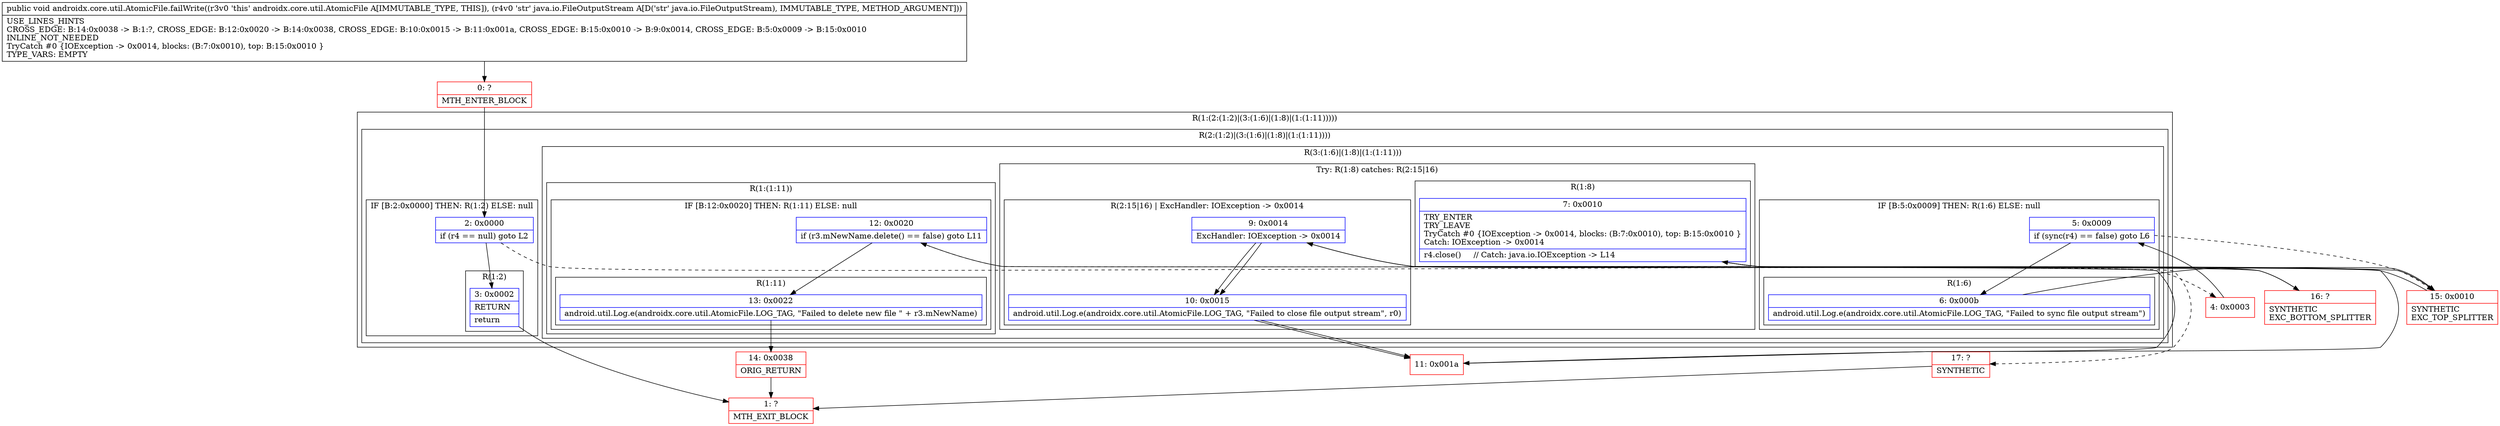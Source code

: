 digraph "CFG forandroidx.core.util.AtomicFile.failWrite(Ljava\/io\/FileOutputStream;)V" {
subgraph cluster_Region_1962720412 {
label = "R(1:(2:(1:2)|(3:(1:6)|(1:8)|(1:(1:11)))))";
node [shape=record,color=blue];
subgraph cluster_Region_1701031807 {
label = "R(2:(1:2)|(3:(1:6)|(1:8)|(1:(1:11))))";
node [shape=record,color=blue];
subgraph cluster_IfRegion_1901222531 {
label = "IF [B:2:0x0000] THEN: R(1:2) ELSE: null";
node [shape=record,color=blue];
Node_2 [shape=record,label="{2\:\ 0x0000|if (r4 == null) goto L2\l}"];
subgraph cluster_Region_1422345166 {
label = "R(1:2)";
node [shape=record,color=blue];
Node_3 [shape=record,label="{3\:\ 0x0002|RETURN\l|return\l}"];
}
}
subgraph cluster_Region_1162743190 {
label = "R(3:(1:6)|(1:8)|(1:(1:11)))";
node [shape=record,color=blue];
subgraph cluster_IfRegion_1026447895 {
label = "IF [B:5:0x0009] THEN: R(1:6) ELSE: null";
node [shape=record,color=blue];
Node_5 [shape=record,label="{5\:\ 0x0009|if (sync(r4) == false) goto L6\l}"];
subgraph cluster_Region_1590397299 {
label = "R(1:6)";
node [shape=record,color=blue];
Node_6 [shape=record,label="{6\:\ 0x000b|android.util.Log.e(androidx.core.util.AtomicFile.LOG_TAG, \"Failed to sync file output stream\")\l}"];
}
}
subgraph cluster_TryCatchRegion_813463639 {
label = "Try: R(1:8) catches: R(2:15|16)";
node [shape=record,color=blue];
subgraph cluster_Region_99348851 {
label = "R(1:8)";
node [shape=record,color=blue];
Node_7 [shape=record,label="{7\:\ 0x0010|TRY_ENTER\lTRY_LEAVE\lTryCatch #0 \{IOException \-\> 0x0014, blocks: (B:7:0x0010), top: B:15:0x0010 \}\lCatch: IOException \-\> 0x0014\l|r4.close()     \/\/ Catch: java.io.IOException \-\> L14\l}"];
}
subgraph cluster_Region_1255861563 {
label = "R(2:15|16) | ExcHandler: IOException \-\> 0x0014\l";
node [shape=record,color=blue];
Node_9 [shape=record,label="{9\:\ 0x0014|ExcHandler: IOException \-\> 0x0014\l}"];
Node_10 [shape=record,label="{10\:\ 0x0015|android.util.Log.e(androidx.core.util.AtomicFile.LOG_TAG, \"Failed to close file output stream\", r0)\l}"];
}
}
subgraph cluster_Region_1222141186 {
label = "R(1:(1:11))";
node [shape=record,color=blue];
subgraph cluster_IfRegion_456462990 {
label = "IF [B:12:0x0020] THEN: R(1:11) ELSE: null";
node [shape=record,color=blue];
Node_12 [shape=record,label="{12\:\ 0x0020|if (r3.mNewName.delete() == false) goto L11\l}"];
subgraph cluster_Region_1091508466 {
label = "R(1:11)";
node [shape=record,color=blue];
Node_13 [shape=record,label="{13\:\ 0x0022|android.util.Log.e(androidx.core.util.AtomicFile.LOG_TAG, \"Failed to delete new file \" + r3.mNewName)\l}"];
}
}
}
}
}
}
subgraph cluster_Region_1255861563 {
label = "R(2:15|16) | ExcHandler: IOException \-\> 0x0014\l";
node [shape=record,color=blue];
Node_9 [shape=record,label="{9\:\ 0x0014|ExcHandler: IOException \-\> 0x0014\l}"];
Node_10 [shape=record,label="{10\:\ 0x0015|android.util.Log.e(androidx.core.util.AtomicFile.LOG_TAG, \"Failed to close file output stream\", r0)\l}"];
}
Node_0 [shape=record,color=red,label="{0\:\ ?|MTH_ENTER_BLOCK\l}"];
Node_1 [shape=record,color=red,label="{1\:\ ?|MTH_EXIT_BLOCK\l}"];
Node_4 [shape=record,color=red,label="{4\:\ 0x0003}"];
Node_15 [shape=record,color=red,label="{15\:\ 0x0010|SYNTHETIC\lEXC_TOP_SPLITTER\l}"];
Node_11 [shape=record,color=red,label="{11\:\ 0x001a}"];
Node_14 [shape=record,color=red,label="{14\:\ 0x0038|ORIG_RETURN\l}"];
Node_17 [shape=record,color=red,label="{17\:\ ?|SYNTHETIC\l}"];
Node_16 [shape=record,color=red,label="{16\:\ ?|SYNTHETIC\lEXC_BOTTOM_SPLITTER\l}"];
MethodNode[shape=record,label="{public void androidx.core.util.AtomicFile.failWrite((r3v0 'this' androidx.core.util.AtomicFile A[IMMUTABLE_TYPE, THIS]), (r4v0 'str' java.io.FileOutputStream A[D('str' java.io.FileOutputStream), IMMUTABLE_TYPE, METHOD_ARGUMENT]))  | USE_LINES_HINTS\lCROSS_EDGE: B:14:0x0038 \-\> B:1:?, CROSS_EDGE: B:12:0x0020 \-\> B:14:0x0038, CROSS_EDGE: B:10:0x0015 \-\> B:11:0x001a, CROSS_EDGE: B:15:0x0010 \-\> B:9:0x0014, CROSS_EDGE: B:5:0x0009 \-\> B:15:0x0010\lINLINE_NOT_NEEDED\lTryCatch #0 \{IOException \-\> 0x0014, blocks: (B:7:0x0010), top: B:15:0x0010 \}\lTYPE_VARS: EMPTY\l}"];
MethodNode -> Node_0;Node_2 -> Node_3;
Node_2 -> Node_4[style=dashed];
Node_3 -> Node_1;
Node_5 -> Node_6;
Node_5 -> Node_15[style=dashed];
Node_6 -> Node_15;
Node_7 -> Node_11;
Node_7 -> Node_16;
Node_9 -> Node_10;
Node_10 -> Node_11;
Node_12 -> Node_13;
Node_12 -> Node_17[style=dashed];
Node_13 -> Node_14;
Node_9 -> Node_10;
Node_10 -> Node_11;
Node_0 -> Node_2;
Node_4 -> Node_5;
Node_15 -> Node_7;
Node_15 -> Node_9;
Node_11 -> Node_12;
Node_14 -> Node_1;
Node_17 -> Node_1;
Node_16 -> Node_9;
}

